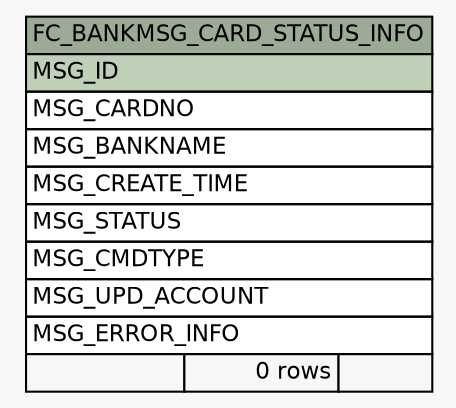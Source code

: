 // dot 2.26.0 on Linux 2.6.32-504.8.1.el6.x86_64
// SchemaSpy rev 590
digraph "FC_BANKMSG_CARD_STATUS_INFO" {
  graph [
    rankdir="RL"
    bgcolor="#f7f7f7"
    nodesep="0.18"
    ranksep="0.46"
    fontname="Helvetica"
    fontsize="11"
  ];
  node [
    fontname="Helvetica"
    fontsize="11"
    shape="plaintext"
  ];
  edge [
    arrowsize="0.8"
  ];
  "FC_BANKMSG_CARD_STATUS_INFO" [
    label=<
    <TABLE BORDER="0" CELLBORDER="1" CELLSPACING="0" BGCOLOR="#ffffff">
      <TR><TD COLSPAN="3" BGCOLOR="#9bab96" ALIGN="CENTER">FC_BANKMSG_CARD_STATUS_INFO</TD></TR>
      <TR><TD PORT="MSG_ID" COLSPAN="3" BGCOLOR="#bed1b8" ALIGN="LEFT">MSG_ID</TD></TR>
      <TR><TD PORT="MSG_CARDNO" COLSPAN="3" ALIGN="LEFT">MSG_CARDNO</TD></TR>
      <TR><TD PORT="MSG_BANKNAME" COLSPAN="3" ALIGN="LEFT">MSG_BANKNAME</TD></TR>
      <TR><TD PORT="MSG_CREATE_TIME" COLSPAN="3" ALIGN="LEFT">MSG_CREATE_TIME</TD></TR>
      <TR><TD PORT="MSG_STATUS" COLSPAN="3" ALIGN="LEFT">MSG_STATUS</TD></TR>
      <TR><TD PORT="MSG_CMDTYPE" COLSPAN="3" ALIGN="LEFT">MSG_CMDTYPE</TD></TR>
      <TR><TD PORT="MSG_UPD_ACCOUNT" COLSPAN="3" ALIGN="LEFT">MSG_UPD_ACCOUNT</TD></TR>
      <TR><TD PORT="MSG_ERROR_INFO" COLSPAN="3" ALIGN="LEFT">MSG_ERROR_INFO</TD></TR>
      <TR><TD ALIGN="LEFT" BGCOLOR="#f7f7f7">  </TD><TD ALIGN="RIGHT" BGCOLOR="#f7f7f7">0 rows</TD><TD ALIGN="RIGHT" BGCOLOR="#f7f7f7">  </TD></TR>
    </TABLE>>
    URL="tables/FC_BANKMSG_CARD_STATUS_INFO.html"
    tooltip="FC_BANKMSG_CARD_STATUS_INFO"
  ];
}
